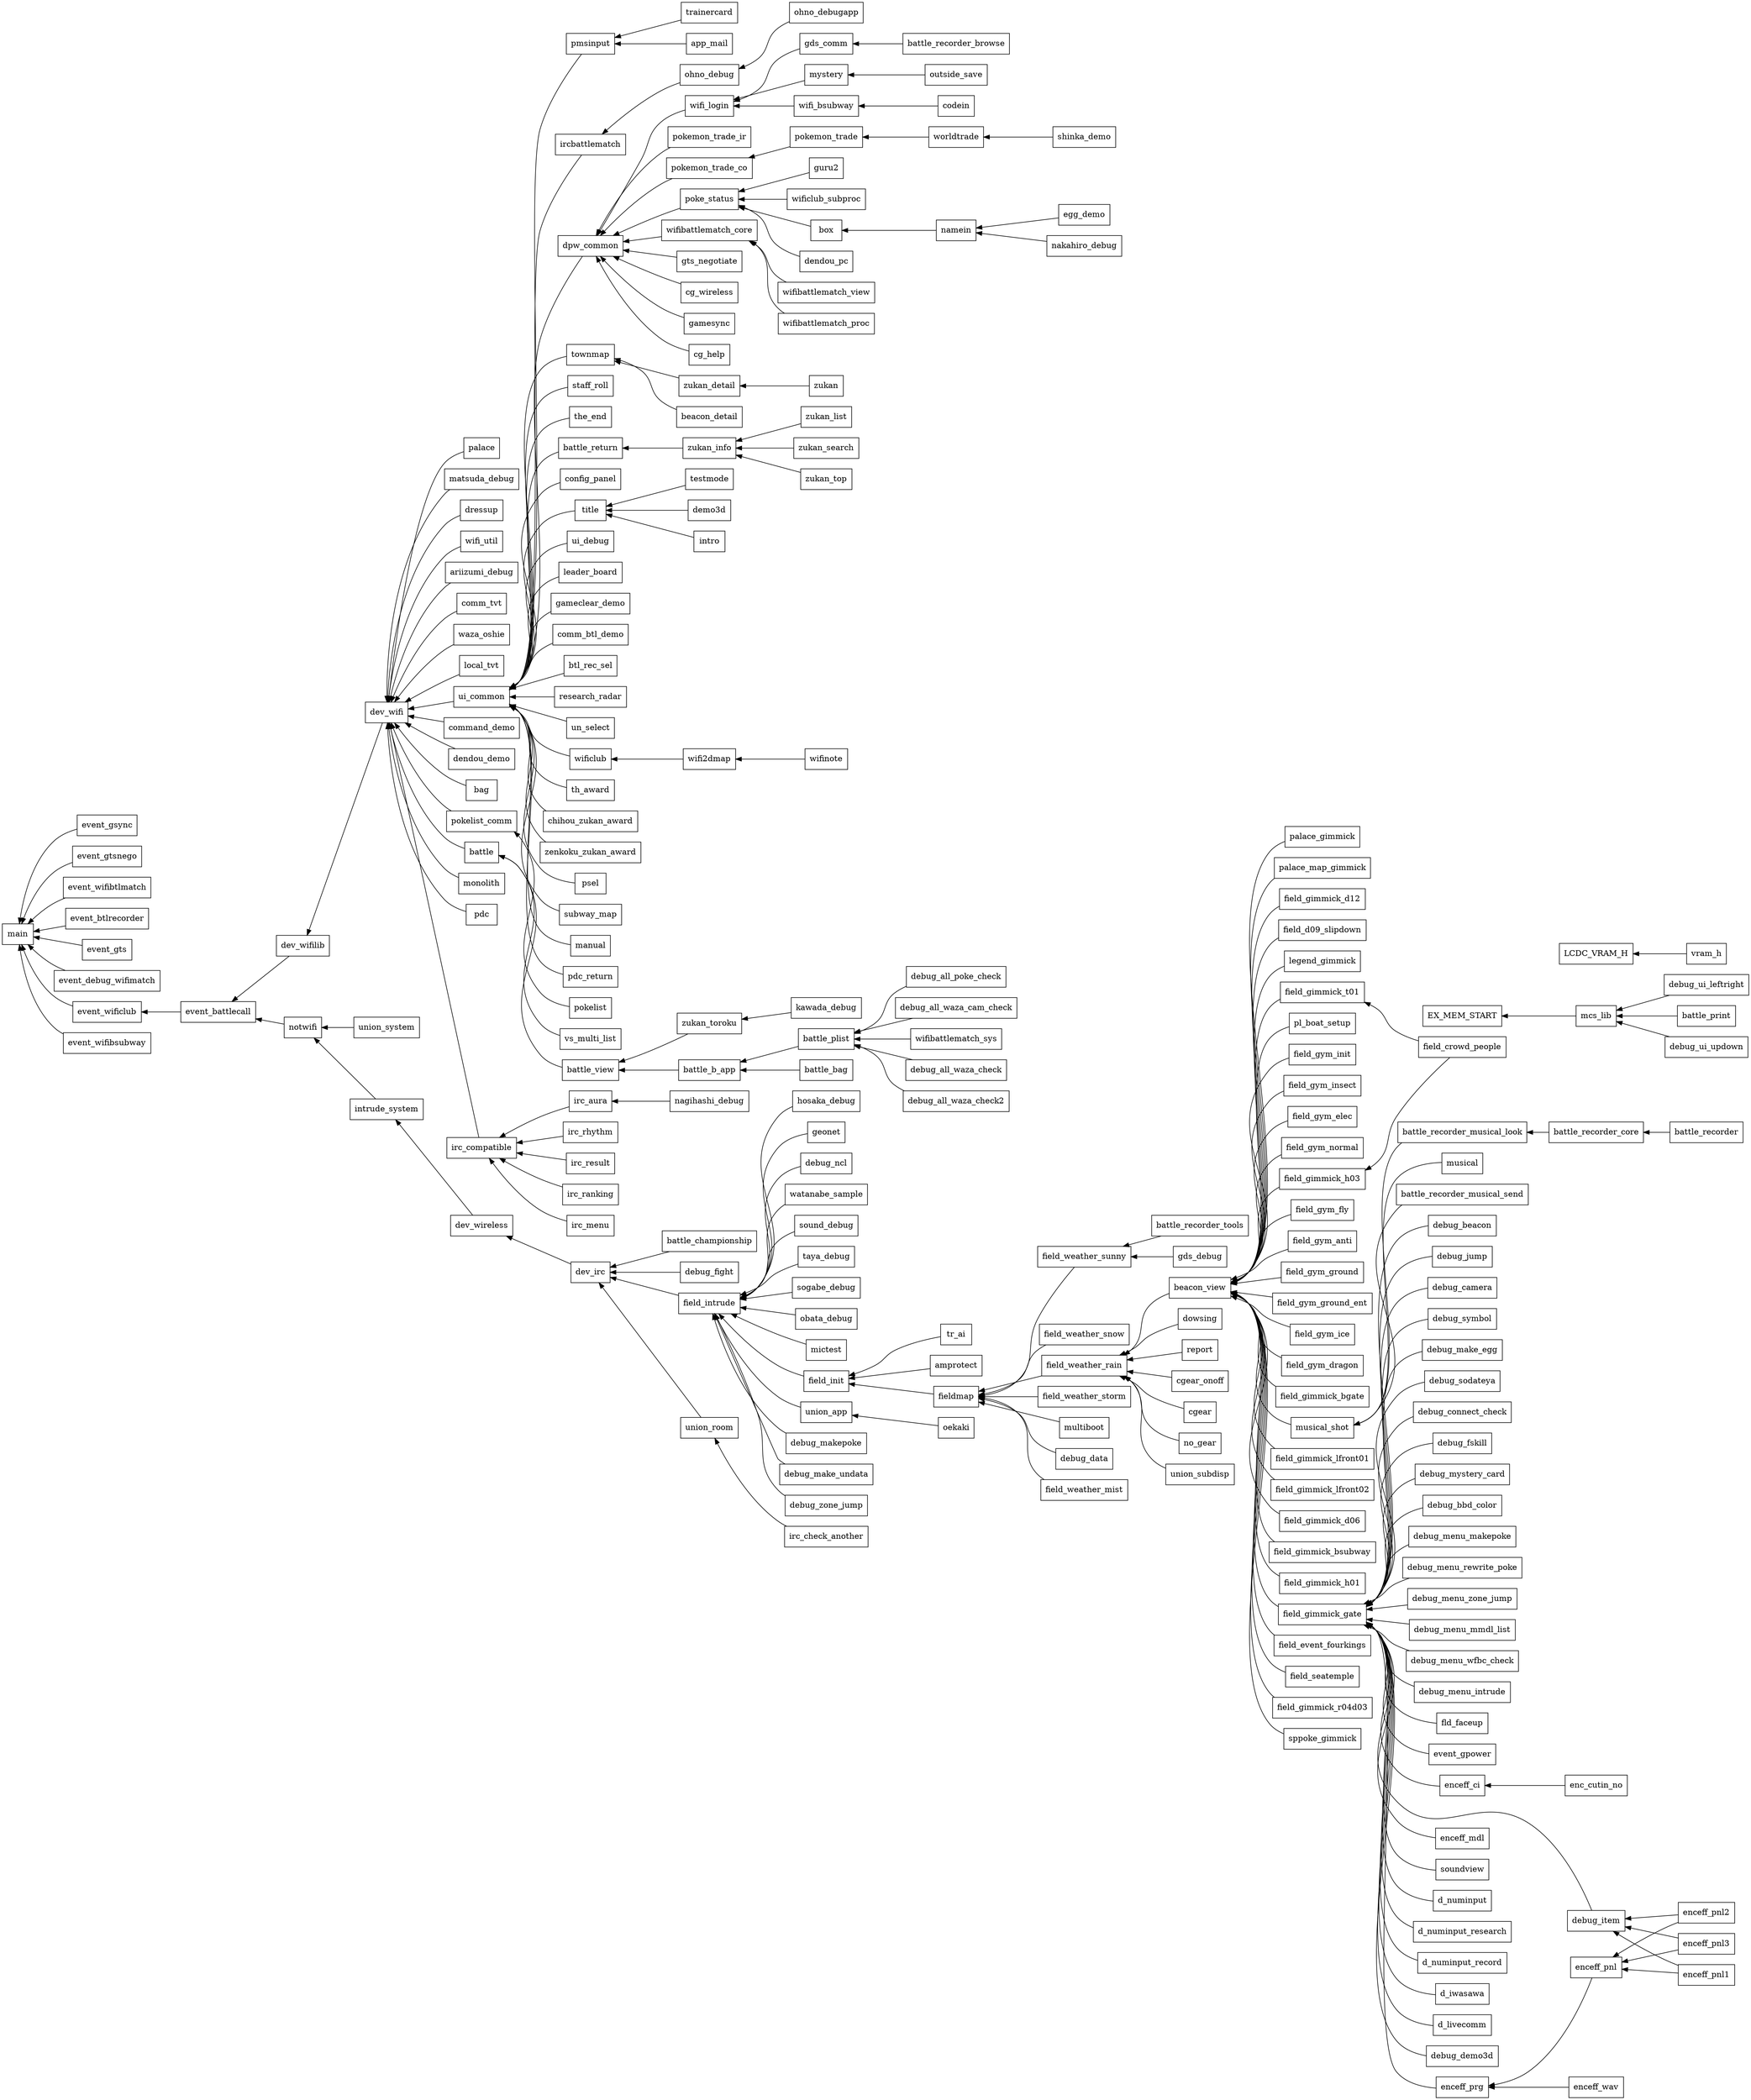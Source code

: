 
digraph G {
	graph [rankdir = RL];
	node [shape = box];
	event_gsync->main;
	event_gtsnego->main;
	event_wifibtlmatch->main;
	event_btlrecorder->main;
	event_gts->main;
	event_debug_wifimatch->main;
	event_wificlub->main;
	event_wifibsubway->main;
	event_battlecall->event_wificlub;
	dev_wifilib->event_battlecall;
	notwifi->event_battlecall;
	dev_wifi->dev_wifilib;
	intrude_system->notwifi;
	union_system->notwifi;
	dev_wireless->intrude_system;
	dev_irc->dev_wireless;
	field_intrude->dev_irc;
	union_room->dev_irc;
	battle_championship->dev_irc;
	debug_fight->dev_irc;
	sound_debug->field_intrude;
	taya_debug->field_intrude;
	sogabe_debug->field_intrude;
	obata_debug->field_intrude;
	mictest->field_intrude;
	field_init->field_intrude;
	union_app->field_intrude;
	debug_makepoke->field_intrude;
	debug_make_undata->field_intrude;
	debug_zone_jump->field_intrude;
	hosaka_debug->field_intrude;
	geonet->field_intrude;
	debug_ncl->field_intrude;
	watanabe_sample->field_intrude;
	irc_check_another->union_room;
	tr_ai->field_init;
	amprotect->field_init;
	fieldmap->field_init;
	oekaki->union_app;
	field_weather_rain->fieldmap;
	field_weather_storm->fieldmap;
	multiboot->fieldmap;
	debug_data->fieldmap;
	field_weather_mist->fieldmap;
	field_weather_sunny->fieldmap;
	field_weather_snow->fieldmap;
	wifi_util->dev_wifi;
	ariizumi_debug->dev_wifi;
	comm_tvt->dev_wifi;
	waza_oshie->dev_wifi;
	local_tvt->dev_wifi;
	ui_common->dev_wifi;
	command_demo->dev_wifi;
	dendou_demo->dev_wifi;
	bag->dev_wifi;
	pokelist_comm->dev_wifi;
	battle->dev_wifi;
	monolith->dev_wifi;
	pdc->dev_wifi;
	irc_compatible->dev_wifi;
	palace->dev_wifi;
	matsuda_debug->dev_wifi;
	dressup->dev_wifi;
	townmap->ui_common;
	staff_roll->ui_common;
	the_end->ui_common;
	battle_return->ui_common;
	config_panel->ui_common;
	title->ui_common;
	ui_debug->ui_common;
	leader_board->ui_common;
	gameclear_demo->ui_common;
	comm_btl_demo->ui_common;
	btl_rec_sel->ui_common;
	research_radar->ui_common;
	un_select->ui_common;
	wificlub->ui_common;
	th_award->ui_common;
	chihou_zukan_award->ui_common;
	zenkoku_zukan_award->ui_common;
	psel->ui_common;
	subway_map->ui_common;
	manual->ui_common;
	pdc_return->ui_common;
	pmsinput->ui_common;
	ircbattlematch->ui_common;
	dpw_common->ui_common;
	pokelist->pokelist_comm;
	battle_view->battle;
	vs_multi_list->battle;
	irc_menu->irc_compatible;
	irc_aura->irc_compatible;
	irc_rhythm->irc_compatible;
	irc_result->irc_compatible;
	irc_ranking->irc_compatible;
	nagihashi_debug->irc_aura;
	beacon_detail->townmap;
	zukan_detail->townmap;
	zukan_info->battle_return;
	intro->title;
	testmode->title;
	demo3d->title;
	wifi2dmap->wificlub;
	app_mail->pmsinput;
	trainercard->pmsinput;
	ohno_debug->ircbattlematch;
	gts_negotiate->dpw_common;
	cg_wireless->dpw_common;
	gamesync->dpw_common;
	cg_help->dpw_common;
	wifi_login->dpw_common;
	pokemon_trade_ir->dpw_common;
	pokemon_trade_co->dpw_common;
	poke_status->dpw_common;
	wifibattlematch_core->dpw_common;
	zukan_list->zukan_info;
	zukan_search->zukan_info;
	zukan_top->zukan_info;
	ohno_debugapp->ohno_debug;
	zukan->zukan_detail;
	wifinote->wifi2dmap;
	wifi_bsubway->wifi_login;
	gds_comm->wifi_login;
	mystery->wifi_login;
	pokemon_trade->pokemon_trade_co;
	wificlub_subproc->poke_status;
	box->poke_status;
	dendou_pc->poke_status;
	guru2->poke_status;
	wifibattlematch_proc->wifibattlematch_core;
	wifibattlematch_view->wifibattlematch_core;
	codein->wifi_bsubway;
	battle_recorder_browse->gds_comm;
	outside_save->mystery;
	worldtrade->pokemon_trade;
	namein->box;
	egg_demo->namein;
	nakahiro_debug->namein;
	shinka_demo->worldtrade;
	zukan_toroku->battle_view;
	battle_b_app->battle_view;
	cgear->field_weather_rain;
	no_gear->field_weather_rain;
	union_subdisp->field_weather_rain;
	beacon_view->field_weather_rain;
	dowsing->field_weather_rain;
	report->field_weather_rain;
	cgear_onoff->field_weather_rain;
	gds_debug->field_weather_sunny;
	battle_recorder_tools->field_weather_sunny;
	palace_gimmick->beacon_view;
	palace_map_gimmick->beacon_view;
	field_gimmick_d12->beacon_view;
	field_d09_slipdown->beacon_view;
	legend_gimmick->beacon_view;
	field_gimmick_t01->beacon_view;
	pl_boat_setup->beacon_view;
	field_gym_init->beacon_view;
	field_gym_insect->beacon_view;
	field_gym_elec->beacon_view;
	field_gym_normal->beacon_view;
	musical_shot->beacon_view;
	field_gym_fly->beacon_view;
	field_gym_anti->beacon_view;
	field_gym_ground->beacon_view;
	field_gym_ground_ent->beacon_view;
	field_gym_ice->beacon_view;
	field_gym_dragon->beacon_view;
	field_gimmick_bgate->beacon_view;
	field_gimmick_gate->beacon_view;
	field_gimmick_lfront01->beacon_view;
	field_gimmick_lfront02->beacon_view;
	field_gimmick_d06->beacon_view;
	field_gimmick_bsubway->beacon_view;
	field_gimmick_h01->beacon_view;
	field_gimmick_h03->beacon_view;
	field_event_fourkings->beacon_view;
	field_seatemple->beacon_view;
	field_gimmick_r04d03->beacon_view;
	sppoke_gimmick->beacon_view;
	field_crowd_people->field_gimmick_t01;
	battle_recorder_musical_look->musical_shot;
	musical->musical_shot;
	battle_recorder_musical_send->musical_shot;
	debug_menu_zone_jump->field_gimmick_gate;
	debug_menu_mmdl_list->field_gimmick_gate;
	debug_menu_wfbc_check->field_gimmick_gate;
	debug_menu_intrude->field_gimmick_gate;
	fld_faceup->field_gimmick_gate;
	event_gpower->field_gimmick_gate;
	enceff_ci->field_gimmick_gate;
	enceff_prg->field_gimmick_gate;
	enceff_mdl->field_gimmick_gate;
	soundview->field_gimmick_gate;
	d_numinput->field_gimmick_gate;
	d_numinput_research->field_gimmick_gate;
	d_numinput_record->field_gimmick_gate;
	d_iwasawa->field_gimmick_gate;
	d_livecomm->field_gimmick_gate;
	debug_demo3d->field_gimmick_gate;
	debug_item->field_gimmick_gate;
	debug_beacon->field_gimmick_gate;
	debug_jump->field_gimmick_gate;
	debug_camera->field_gimmick_gate;
	debug_symbol->field_gimmick_gate;
	debug_make_egg->field_gimmick_gate;
	debug_sodateya->field_gimmick_gate;
	debug_connect_check->field_gimmick_gate;
	debug_fskill->field_gimmick_gate;
	debug_mystery_card->field_gimmick_gate;
	debug_bbd_color->field_gimmick_gate;
	debug_menu_makepoke->field_gimmick_gate;
	debug_menu_rewrite_poke->field_gimmick_gate;
	field_crowd_people->field_gimmick_h03;
	enc_cutin_no->enceff_ci;
	enceff_wav->enceff_prg;
	enceff_pnl->enceff_prg;
	enceff_pnl2->debug_item;
	enceff_pnl3->debug_item;
	enceff_pnl1->debug_item;
	enceff_pnl2->enceff_pnl;
	enceff_pnl3->enceff_pnl;
	enceff_pnl1->enceff_pnl;
	battle_recorder_core->battle_recorder_musical_look;
	battle_recorder->battle_recorder_core;
	kawada_debug->zukan_toroku;
	battle_plist->battle_b_app;
	battle_bag->battle_b_app;
	wifibattlematch_sys->battle_plist;
	debug_all_waza_check->battle_plist;
	debug_all_waza_check2->battle_plist;
	debug_all_poke_check->battle_plist;
	debug_all_waza_cam_check->battle_plist;
	mcs_lib->EX_MEM_START;
	debug_ui_leftright->mcs_lib;
	battle_print->mcs_lib;
	debug_ui_updown->mcs_lib;
	vram_h->LCDC_VRAM_H;
}

